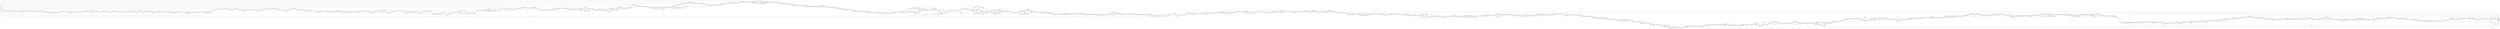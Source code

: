 digraph {
	graph [rankdir=LR]
	node [shape=rectangle]
	2 -> 33 [label=3344]
	33 -> 54 [label=2559]
	33 -> 10377 [label=37443]
	54 -> 55 [label=40002]
	55 -> 60 [label=39270]
	55 -> 76 [label=732]
	60 -> 72 [label=2921]
	60 -> 81 [label=36658]
	72 -> 76 [label=2920]
	72 -> 93 [label=1]
	76 -> 81 [label=3652]
	81 -> 84 [label=40310]
	84 -> 93 [label=40308]
	84 -> 108 [label=2]
	93 -> 108 [label=3342]
	93 -> 114 [label=36967]
	108 -> 114 [label=3344]
	114 -> 117 [label=40311]
	117 -> 120 [label=3344]
	117 -> 12217 [label=36967]
	120 -> 151 [label=3342]
	120 -> 12217 [label=2]
	151 -> 159 [label=40311]
	159 -> 160 [label=3344]
	159 -> 10390 [label=36967]
	160 -> 168 [label=3342]
	160 -> 192 [label=2]
	168 -> 189 [label=2559]
	168 -> 10390 [label=783]
	189 -> 192 [label=40308]
	192 -> 206 [label=40310]
	206 -> 207 [label=3341]
	206 -> 12260 [label=36969]
	207 -> 227 [label=3342]
	227 -> 237 [label=3344]
	237 -> 249 [label=3294]
	237 -> 258 [label=50]
	249 -> 252 [label=40261]
	252 -> 258 [label=3291]
	252 -> 273 [label=36967]
	252 -> 285 [label=3]
	258 -> 264 [label=3341]
	264 -> 273 [label=3340]
	264 -> 15288 [label=1]
	273 -> 276 [label=40307]
	276 -> 285 [label=40305]
	276 -> 15288 [label=2]
	285 -> 297 [label=40308]
	297 -> 330 [label=40311]
	330 -> 351 [label=3734]
	330 -> 18946 [label=36577]
	351 -> 393 [label=40311]
	393 -> 405 [label=3425]
	393 -> 414 [label=36886]
	405 -> 414 [label=3424]
	405 -> 426 [label=1]
	414 -> 426 [label=3424]
	414 -> 435 [label=36886]
	426 -> 435 [label=3372]
	426 -> 10438 [label=53]
	435 -> 438 [label=40258]
	438 -> 459 [label=2560]
	438 -> 12315 [label=37698]
	459 -> 465 [label=40228]
	465 -> 466 [label=40311]
	466 -> 1 [label=2]
	466 -> 480 [label=40309]
	480 -> 502 [label=40000]
	480 -> 19630 [label=309]
	502 -> 531 [label=40309]
	531 -> 546 [label=3338]
	531 -> 12344 [label=36971]
	546 -> 567 [label=2559]
	546 -> 10455 [label=779]
	567 -> 582 [label=40309]
	582 -> 597 [label=2562]
	582 -> 603 [label=37747]
	597 -> 603 [label=2559]
	597 -> 618 [label=3]
	603 -> 615 [label=40306]
	615 -> 618 [label=3339]
	615 -> 636 [label=36967]
	618 -> 636 [label=3342]
	636 -> 657 [label=40309]
	657 -> 660 [label=3342]
	657 -> 10495 [label=36967]
	660 -> 672 [label=2613]
	660 -> 10498 [label=729]
	672 -> 693 [label=2559]
	672 -> 10495 [label=54]
	693 -> 708 [label=2562]
	708 -> 714 [label=2612]
	714 -> 732 [label=39579]
	732 -> 741 [label=2613]
	732 -> 767 [label=36967]
	741 -> 767 [label=3342]
	767 -> 896 [label=40309]
	896 -> 932 [label=39526]
	896 -> 10554 [label=783]
	932 -> 935 [label=40306]
	935 -> 947 [label=3339]
	935 -> 12479 [label=36967]
	947 -> 956 [label=3342]
	956 -> 977 [label=3342]
	956 -> 12499 [label=36658]
	977 -> 980 [label=40309]
	980 -> 1007 [label=39526]
	980 -> 10585 [label=783]
	1007 -> 1016 [label=40309]
	1016 -> 1037 [label=2559]
	1016 -> 10591 [label=37020]
	1016 -> 15384 [label=730]
	1037 -> 1043 [label=40259]
	1043 -> 1064 [label=40309]
	1064 -> 1085 [label=3292]
	1064 -> 10617 [label=37017]
	1085 -> 1106 [label=3342]
	1106 -> 1127 [label=2609]
	1106 -> 15404 [label=733]
	1127 -> 1133 [label=3342]
	1133 -> 1154 [label=2559]
	1133 -> 10634 [label=783]
	1154 -> 1175 [label=39576]
	1175 -> 1208 [label=3342]
	1175 -> 12619 [label=36967]
	1208 -> 1214 [label=40309]
	1214 -> 1247 [label=3342]
	1214 -> 1271 [label=36967]
	1247 -> 1268 [label=3292]
	1247 -> 10671 [label=50]
	1268 -> 1271 [label=3342]
	1271 -> 1280 [label=40309]
	1280 -> 1304 [label=3342]
	1280 -> 12698 [label=36967]
	1304 -> 1331 [label=40309]
	1331 -> 1352 [label=3342]
	1331 -> 12718 [label=36967]
	1352 -> 1358 [label=39526]
	1352 -> 1373 [label=783]
	1358 -> 1373 [label=2559]
	1358 -> 1379 [label=36967]
	1373 -> 1379 [label=3342]
	1379 -> 1383 [label=40309]
	1383 -> 1391 [label=40228]
	1383 -> 12773 [label=81]
	1391 -> 1394 [label=3342]
	1391 -> 12776 [label=36886]
	1394 -> 1428 [label=2612]
	1394 -> 12773 [label=730]
	1428 -> 1430 [label=40309]
	1430 -> 1451 [label=40306]
	1430 -> 15772 [label=3]
	1451 -> 1463 [label=40309]
	1463 -> 1484 [label=40259]
	1463 -> 10711 [label=50]
	1484 -> 1490 [label=40309]
	1490 -> 1508 [label=40228]
	1490 -> 1511 [label=81]
	1508 -> 1511 [label=2559]
	1508 -> 10729 [label=37669]
	1511 -> 1529 [label=2559]
	1511 -> 1601 [label=81]
	1529 -> 1547 [label=39495]
	1529 -> 1550 [label=2]
	1547 -> 1550 [label=40226]
	1550 -> 1571 [label=40228]
	1571 -> 1592 [label=3651]
	1571 -> 19035 [label=36577]
	1592 -> 1601 [label=40228]
	1601 -> 1607 [label=40309]
	1607 -> 1 [label=50]
	1607 -> 1610 [label=40259]
	1610 -> 1631 [label=3292]
	1610 -> 12911 [label=36967]
	1631 -> 1643 [label=40259]
	1643 -> 1646 [label=40178]
	1643 -> 12932 [label=81]
	1646 -> 1649 [label=39447]
	1646 -> 12935 [label=731]
	1649 -> 1670 [label=2559]
	1649 -> 12932 [label=36888]
	1670 -> 1679 [label=40178]
	1670 -> 12958 [label=81]
	1679 -> 1700 [label=2559]
	1679 -> 12958 [label=37619]
	1700 -> 1703 [label=40259]
	1703 -> 1712 [label=40177]
	1703 -> 12969 [label=82]
	1712 -> 1724 [label=3291]
	1712 -> 12998 [label=36886]
	1724 -> 1733 [label=3292]
	1733 -> 1739 [label=3373]
	1739 -> 1778 [label=3292]
	1739 -> 12998 [label=81]
	1778 -> 1799 [label=40259]
	1799 -> 1844 [label=3292]
	1799 -> 13054 [label=36967]
	1844 -> 1865 [label=40178]
	1844 -> 13097 [label=81]
	1865 -> 1892 [label=40178]
	1865 -> 13136 [label=81]
	1892 -> 1901 [label=3292]
	1892 -> 13136 [label=36886]
	1901 -> 1910 [label=2560]
	1901 -> 1922 [label=732]
	1910 -> 1 [label=1]
	1910 -> 1913 [label=2559]
	1913 -> 1922 [label=39445]
	1922 -> 1946 [label=40177]
	1946 -> 1961 [label=40258]
	1961 -> 1982 [label=40177]
	1961 -> 2042 [label=81]
	1982 -> 2003 [label=3291]
	1982 -> 19143 [label=36886]
	2003 -> 2009 [label=40177]
	2009 -> 2014 [label=3291]
	2009 -> 13275 [label=36886]
	2014 -> 2035 [label=3290]
	2014 -> 18744 [label=1]
	2035 -> 2042 [label=3291]
	2042 -> 2063 [label=2559]
	2042 -> 13260 [label=813]
	2063 -> 2087 [label=3291]
	2087 -> 2120 [label=2559]
	2087 -> 13308 [label=732]
	2120 -> 2123 [label=3291]
	2123 -> 2144 [label=2559]
	2123 -> 15876 [label=732]
	2144 -> 2153 [label=3291]
	2153 -> 2181 [label=2559]
	2153 -> 2189 [label=732]
	2181 -> 2189 [label=39526]
	2189 -> 2201 [label=40258]
	2201 -> 2222 [label=39526]
	2201 -> 15931 [label=732]
	2222 -> 2225 [label=40258]
	2225 -> 2246 [label=2559]
	2225 -> 2249 [label=36967]
	2225 -> 15951 [label=732]
	2246 -> 2249 [label=3291]
	2249 -> 2250 [label=40258]
	2250 -> 2258 [label=3291]
	2250 -> 13439 [label=36967]
	2258 -> 2279 [label=2559]
	2258 -> 13439 [label=732]
	2279 -> 2292 [label=39868]
	2292 -> 2300 [label=40258]
	2300 -> 2369 [label=2559]
	2300 -> 13465 [label=37699]
	2369 -> 2375 [label=39868]
	2375 -> 2411 [label=3291]
	2375 -> 13540 [label=36577]
	2411 -> 2454 [label=40258]
	2454 -> 2465 [label=39949]
	2454 -> 13613 [label=309]
	2465 -> 2489 [label=3291]
	2465 -> 2492 [label=36658]
	2489 -> 2492 [label=2559]
	2489 -> 13613 [label=732]
	2492 -> 2513 [label=2559]
	2492 -> 13613 [label=36658]
	2513 -> 2540 [label=40258]
	2540 -> 2564 [label=2559]
	2540 -> 13636 [label=37699]
	2564 -> 2567 [label=40257]
	2567 -> 2573 [label=39948]
	2567 -> 2588 [label=309]
	2573 -> 2579 [label=39867]
	2573 -> 13659 [label=81]
	2579 -> 2582 [label=3290]
	2579 -> 13659 [label=36577]
	2582 -> 2588 [label=3291]
	2588 -> 2600 [label=3600]
	2600 -> 2621 [label=40258]
	2621 -> 2633 [label=39949]
	2621 -> 2645 [label=309]
	2633 -> 2639 [label=3291]
	2633 -> 13667 [label=36658]
	2639 -> 2645 [label=2559]
	2639 -> 2660 [label=732]
	2645 -> 2654 [label=2868]
	2654 -> 2660 [label=2868]
	2654 -> 13714 [label=81]
	2660 -> 2663 [label=3600]
	2663 -> 2672 [label=40176]
	2663 -> 16061 [label=1]
	2672 -> 2678 [label=3290]
	2672 -> 13714 [label=36886]
	2678 -> 2714 [label=2559]
	2678 -> 16061 [label=731]
	2714 -> 2717 [label=40258]
	2717 -> 2738 [label=39445]
	2717 -> 13749 [label=813]
	2738 -> 2786 [label=40257]
	2786 -> 2787 [label=3290]
	2786 -> 2834 [label=36967]
	2787 -> 1 [label=725]
	2787 -> 2792 [label=2565]
	2792 -> 1 [label=3]
	2792 -> 2834 [label=2562]
	2834 -> 2886 [label=39529]
	2886 -> 2930 [label=2562]
	2886 -> 13853 [label=36967]
	2930 -> 2939 [label=39529]
	2939 -> 2960 [label=2562]
	2939 -> 13873 [label=36967]
	2960 -> 3017 [label=39529]
	3017 -> 3050 [label=2562]
	3017 -> 13905 [label=36967]
	3050 -> 3056 [label=39529]
	3056 -> 3065 [label=39526]
	3056 -> 3086 [label=3]
	3065 -> 3086 [label=2559]
	3065 -> 3095 [label=36967]
	3086 -> 3095 [label=2562]
	3095 -> 3111 [label=39529]
	3111 -> 3132 [label=39448]
	3111 -> 13954 [label=81]
	3132 -> 3140 [label=39529]
	3140 -> 3155 [label=39217]
	3140 -> 3164 [label=312]
	3155 -> 3164 [label=2640]
	3155 -> 3176 [label=36577]
	3164 -> 3176 [label=2952]
	3176 -> 3182 [label=39529]
	3182 -> 3203 [label=2562]
	3182 -> 13974 [label=390]
	3182 -> 3212 [label=36577]
	3203 -> 3212 [label=2952]
	3212 -> 3255 [label=39529]
	3255 -> 3269 [label=2952]
	3255 -> 3276 [label=36577]
	3269 -> 3276 [label=2949]
	3269 -> 3290 [label=3]
	3276 -> 3290 [label=39526]
	3290 -> 3353 [label=39529]
	3353 -> 3355 [label=39220]
	3353 -> 3374 [label=309]
	3355 -> 1 [label=81]
	3355 -> 3374 [label=39139]
	3374 -> 3398 [label=39448]
	3398 -> 3419 [label=2559]
	3398 -> 16173 [label=36889]
	3419 -> 3503 [label=39448]
	3503 -> 3524 [label=39445]
	3503 -> 16193 [label=3]
	3524 -> 3536 [label=39448]
	3536 -> 3548 [label=39445]
	3536 -> 3569 [label=3]
	3548 -> 3569 [label=2868]
	3548 -> 19376 [label=36577]
	3569 -> 3633 [label=39448]
	3633 -> 3654 [label=39447]
	3633 -> 18804 [label=1]
	3654 -> 3719 [label=39448]
	3719 -> 3740 [label=2562]
	3719 -> 19396 [label=36886]
	3740 -> 3749 [label=39448]
	3749 -> 3791 [label=2559]
	3749 -> 16228 [label=36889]
	3791 -> 3809 [label=39448]
	3809 -> 3812 [label=39445]
	3809 -> 3830 [label=3]
	3812 -> 3830 [label=2559]
	3812 -> 3833 [label=36886]
	3830 -> 3833 [label=2562]
	3833 -> 3848 [label=39448]
	3848 -> 3854 [label=39445]
	3848 -> 16298 [label=3]
	3854 -> 3869 [label=2559]
	3854 -> 3875 [label=36886]
	3869 -> 3875 [label=2560]
	3875 -> 3881 [label=39446]
	3881 -> 3884 [label=39448]
	3884 -> 3905 [label=2559]
	3884 -> 16338 [label=36889]
	3905 -> 3917 [label=39448]
	3917 -> 3965 [label=39445]
	3917 -> 16385 [label=3]
	3965 -> 3968 [label=39448]
	3968 -> 3974 [label=39445]
	3968 -> 16406 [label=3]
	3974 -> 3995 [label=2559]
	3974 -> 16406 [label=36886]
	3995 -> 4007 [label=39448]
	4007 -> 4028 [label=2559]
	4007 -> 16431 [label=36889]
	4028 -> 4034 [label=39448]
	4034 -> 4055 [label=2559]
	4034 -> 16451 [label=36889]
	4055 -> 4067 [label=39448]
	4067 -> 4090 [label=39445]
	4067 -> 16456 [label=3]
	4090 -> 1 [label=36573]
	4090 -> 4100 [label=2872]
	4100 -> 4101 [label=2868]
	4100 -> 1 [label=4]
	4101 -> 4114 [label=2559]
	4101 -> 19776 [label=309]
	4114 -> 4233 [label=2868]
	4233 -> 4274 [label=2559]
	4233 -> 19816 [label=309]
	4274 -> 4294 [label=2868]
	4294 -> 4334 [label=2559]
	4294 -> 19855 [label=309]
	4334 -> 4346 [label=2868]
	4346 -> 4367 [label=2559]
	4346 -> 19875 [label=309]
	4367 -> 4461 [label=2868]
	4461 -> 1 [label=309]
	4461 -> 5982 [label=2559]
	5982 -> 1 [label=2559]
	5983 -> 5997 [label=52]
	5997 -> 6039 [label=50]
	5997 -> 17236 [label=2]
	6039 -> 6051 [label=52]
	6051 -> 6072 [label=50]
	6051 -> 17256 [label=2]
	6072 -> 6091 [label=52]
	6091 -> 6113 [label=50]
	6091 -> 17297 [label=2]
	6113 -> 6213 [label=52]
	6213 -> 6258 [label=50]
	6213 -> 17341 [label=2]
	6258 -> 6282 [label=52]
	6282 -> 6318 [label=50]
	6282 -> 13975 [label=2]
	6318 -> 6319 [label=53]
	6319 -> 6340 [label=52]
	6319 -> 14026 [label=1]
	6340 -> 6348 [label=53]
	6348 -> 6369 [label=50]
	6348 -> 14033 [label=3]
	6369 -> 6376 [label=52]
	6376 -> 6420 [label=53]
	6420 -> 6441 [label=50]
	6420 -> 14073 [label=3]
	6441 -> 6456 [label=53]
	6456 -> 6477 [label=50]
	6456 -> 14093 [label=3]
	6477 -> 6531 [label=53]
	6531 -> 6552 [label=50]
	6531 -> 14113 [label=3]
	6552 -> 6637 [label=53]
	6637 -> 6658 [label=50]
	6637 -> 14133 [label=3]
	6658 -> 6691 [label=53]
	6691 -> 6712 [label=50]
	6691 -> 14153 [label=3]
	6712 -> 6733 [label=53]
	6733 -> 6772 [label=52]
	6733 -> 14204 [label=1]
	6772 -> 6793 [label=50]
	6772 -> 14204 [label=2]
	6793 -> 6823 [label=50]
	6793 -> 14241 [label=3]
	6823 -> 6856 [label=50]
	6823 -> 14268 [label=3]
	6856 -> 6865 [label=51]
	6865 -> 6871 [label=50]
	6865 -> 14294 [label=1]
	6871 -> 6874 [label=52]
	6874 -> 6913 [label=50]
	6874 -> 14294 [label=2]
	6913 -> 6952 [label=53]
	6952 -> 6961 [label=51]
	6952 -> 6979 [label=2]
	6961 -> 6979 [label=50]
	6961 -> 14398 [label=1]
	6979 -> 7009 [label=52]
	7009 -> 7045 [label=50]
	7009 -> 14398 [label=2]
	7045 -> 7054 [label=53]
	7054 -> 7075 [label=50]
	7054 -> 14423 [label=1]
	7054 -> 17474 [label=2]
	7075 -> 7084 [label=53]
	7084 -> 7105 [label=51]
	7084 -> 17494 [label=2]
	7105 -> 7111 [label=53]
	7111 -> 7126 [label=52]
	7111 -> 14426 [label=1]
	7126 -> 7147 [label=50]
	7126 -> 14444 [label=2]
	7147 -> 7163 [label=54]
	7163 -> 7168 [label=779]
	7168 -> 7222 [label=782]
	7222 -> 7249 [label=781]
	7222 -> 7286 [label=1]
	7249 -> 7286 [label=779]
	7249 -> 7294 [label=2]
	7286 -> 7291 [label=780]
	7291 -> 7294 [label=779]
	7291 -> 7312 [label=1]
	7294 -> 7312 [label=781]
	7312 -> 7333 [label=780]
	7312 -> 17563 [label=2]
	7333 -> 7334 [label=782]
	7334 -> 7339 [label=781]
	7334 -> 7372 [label=1]
	7339 -> 7360 [label=779]
	7339 -> 17583 [label=2]
	7360 -> 7363 [label=781]
	7363 -> 7372 [label=778]
	7363 -> 7384 [label=3]
	7372 -> 7384 [label=779]
	7384 -> 7441 [label=782]
	7441 -> 7456 [label=56]
	7441 -> 7462 [label=726]
	7456 -> 7462 [label=54]
	7456 -> 7498 [label=2]
	7462 -> 7471 [label=779]
	7462 -> 14490 [label=1]
	7471 -> 7492 [label=50]
	7471 -> 14490 [label=729]
	7492 -> 7498 [label=780]
	7498 -> 7501 [label=781]
	7498 -> 14507 [label=1]
	7501 -> 7510 [label=779]
	7501 -> 7537 [label=2]
	7510 -> 7531 [label=50]
	7510 -> 14507 [label=729]
	7531 -> 7537 [label=780]
	7537 -> 7573 [label=782]
	7573 -> 7597 [label=780]
	7573 -> 17682 [label=2]
	7597 -> 7607 [label=782]
	7607 -> 7628 [label=50]
	7607 -> 14538 [label=732]
	7628 -> 7634 [label=782]
	7634 -> 7635 [label=780]
	7634 -> 14558 [label=2]
	7635 -> 7656 [label=50]
	7635 -> 14558 [label=730]
	7656 -> 7677 [label=780]
	7656 -> 17722 [label=2]
	7677 -> 7680 [label=782]
	7680 -> 7701 [label=780]
	7680 -> 17742 [label=2]
	7701 -> 7702 [label=782]
	7702 -> 7704 [label=780]
	7702 -> 17831 [label=2]
	7704 -> 7725 [label=54]
	7704 -> 19924 [label=726]
	7725 -> 7764 [label=780]
	7764 -> 7770 [label=55]
	7764 -> 17831 [label=725]
	7770 -> 7773 [label=54]
	7770 -> 17834 [label=1]
	7773 -> 7794 [label=50]
	7773 -> 14578 [label=4]
	7794 -> 7798 [label=54]
	7798 -> 7802 [label=782]
	7802 -> 7821 [label=780]
	7802 -> 7896 [label=2]
	7821 -> 7845 [label=776]
	7821 -> 18445 [label=4]
	7845 -> 7860 [label=780]
	7860 -> 7881 [label=50]
	7860 -> 14580 [label=730]
	7881 -> 7883 [label=54]
	7883 -> 7896 [label=779]
	7896 -> 7897 [label=779]
	7896 -> 7992 [label=2]
	7897 -> 7923 [label=780]
	7923 -> 7944 [label=50]
	7923 -> 14619 [label=730]
	7944 -> 7951 [label=54]
	7951 -> 7956 [label=55]
	7956 -> 7980 [label=780]
	7980 -> 7992 [label=775]
	7980 -> 14653 [label=5]
	7992 -> 7995 [label=777]
	7995 -> 8001 [label=775]
	7995 -> 8022 [label=2]
	8001 -> 8013 [label=778]
	8013 -> 8019 [label=779]
	8019 -> 8022 [label=780]
	8022 -> 8046 [label=782]
	8046 -> 8049 [label=777]
	8046 -> 14676 [label=5]
	8049 -> 8061 [label=775]
	8049 -> 18069 [label=2]
	8061 -> 8070 [label=50]
	8061 -> 14703 [label=725]
	8070 -> 8074 [label=56]
	8074 -> 8079 [label=57]
	8079 -> 8127 [label=54]
	8079 -> 14703 [label=3]
	8127 -> 8212 [label=50]
	8127 -> 10751 [label=812]
	8212 -> 8220 [label=863]
	8220 -> 8292 [label=50]
	8220 -> 10850 [label=813]
	8292 -> 8298 [label=859]
	8298 -> 8313 [label=863]
	8313 -> 8316 [label=55]
	8313 -> 10906 [label=808]
	8316 -> 8338 [label=50]
	8316 -> 14860 [label=5]
	8338 -> 8361 [label=55]
	8361 -> 8364 [label=138]
	8364 -> 8365 [label=55]
	8364 -> 10956 [label=808]
	8365 -> 8403 [label=53]
	8365 -> 10983 [label=2]
	8403 -> 8406 [label=778]
	8406 -> 8418 [label=50]
	8406 -> 8427 [label=728]
	8418 -> 8427 [label=52]
	8427 -> 8430 [label=780]
	8430 -> 8433 [label=863]
	8433 -> 8448 [label=780]
	8433 -> 8454 [label=83]
	8448 -> 8452 [label=782]
	8452 -> 8454 [label=783]
	8454 -> 8460 [label=866]
	8460 -> 8473 [label=860]
	8460 -> 8481 [label=6]
	8473 -> 8481 [label=134]
	8473 -> 15539 [label=726]
	8481 -> 8491 [label=57]
	8481 -> 11054 [label=83]
	8491 -> 8523 [label=51]
	8491 -> 15539 [label=6]
	8523 -> 8529 [label=50]
	8523 -> 8545 [label=1]
	8529 -> 8532 [label=865]
	8532 -> 8537 [label=782]
	8532 -> 11304 [label=83]
	8537 -> 8545 [label=50]
	8537 -> 8560 [label=732]
	8545 -> 8560 [label=51]
	8560 -> 8581 [label=777]
	8560 -> 15589 [label=6]
	8581 -> 8602 [label=783]
	8602 -> 8755 [label=37443]
	8755 -> 8776 [label=783]
	8755 -> 11550 [label=36660]
	8776 -> 8779 [label=37443]
	8779 -> 8785 [label=37441]
	8779 -> 11565 [label=2]
	8785 -> 8806 [label=50]
	8785 -> 11565 [label=37391]
	8806 -> 8833 [label=37443]
	8833 -> 8854 [label=37752]
	8854 -> 8869 [label=1092]
	8854 -> 11615 [label=36660]
	8869 -> 8905 [label=783]
	8869 -> 11615 [label=309]
	8905 -> 8923 [label=50]
	8905 -> 14929 [label=733]
	8923 -> 8926 [label=36710]
	8926 -> 8936 [label=37020]
	8936 -> 9040 [label=37752]
	9040 -> 9070 [label=50]
	9040 -> 11667 [label=37702]
	9070 -> 9124 [label=37752]
	9124 -> 9145 [label=783]
	9124 -> 11687 [label=36969]
	9145 -> 9154 [label=37752]
	9154 -> 9169 [label=783]
	9154 -> 11708 [label=36969]
	9169 -> 9190 [label=50]
	9169 -> 11708 [label=733]
	9190 -> 9253 [label=37752]
	9253 -> 9274 [label=783]
	9253 -> 11725 [label=36969]
	9274 -> 9277 [label=37443]
	9277 -> 9301 [label=37752]
	9301 -> 9322 [label=37019]
	9301 -> 14971 [label=733]
	9322 -> 9343 [label=50]
	9322 -> 11762 [label=37702]
	9343 -> 9364 [label=37752]
	9364 -> 9385 [label=37749]
	9364 -> 18575 [label=3]
	9385 -> 9412 [label=37752]
	9412 -> 9421 [label=37749]
	9412 -> 9433 [label=3]
	9421 -> 9433 [label=780]
	9421 -> 9442 [label=36969]
	9433 -> 9442 [label=783]
	9442 -> 9448 [label=37752]
	9448 -> 9469 [label=37019]
	9448 -> 14991 [label=733]
	9469 -> 9486 [label=37752]
	9486 -> 9507 [label=50]
	9486 -> 11802 [label=37702]
	9507 -> 9525 [label=37752]
	9525 -> 9527 [label=37019]
	9525 -> 15005 [label=733]
	9527 -> 9600 [label=50]
	9527 -> 11811 [label=36969]
	9600 -> 9602 [label=54]
	9602 -> 9623 [label=50]
	9602 -> 11878 [label=36664]
	9623 -> 9626 [label=52]
	9626 -> 9665 [label=50]
	9626 -> 11921 [label=2]
	9665 -> 9670 [label=783]
	9670 -> 9671 [label=782]
	9670 -> 15125 [label=1]
	9671 -> 9672 [label=776]
	9671 -> 15125 [label=6]
	9672 -> 9704 [label=50]
	9672 -> 11962 [label=726]
	9704 -> 9717 [label=37752]
	9717 -> 11978 [label=37694]
	9717 -> 9738 [label=50]
	9717 -> 15129 [label=8]
	9738 -> 9747 [label=775]
	9747 -> 9751 [label=783]
	9751 -> 9773 [label=37752]
	9773 -> 9778 [label=783]
	9773 -> 12031 [label=36969]
	9778 -> 9799 [label=50]
	9778 -> 15167 [label=733]
	9799 -> 9801 [label=37748]
	9801 -> 9804 [label=37023]
	9801 -> 9822 [label=725]
	9804 -> 9812 [label=36942]
	9804 -> 9825 [label=81]
	9812 -> 9822 [label=36946]
	9822 -> 9825 [label=37671]
	9825 -> 9841 [label=37752]
	9841 -> 9843 [label=37027]
	9841 -> 12074 [label=725]
	9843 -> 9864 [label=51]
	9843 -> 12074 [label=36976]
	9864 -> 9865 [label=37752]
	9865 -> 9886 [label=783]
	9865 -> 12095 [label=36969]
	9886 -> 10212 [label=37752]
	10212 -> 10218 [label=785]
	10212 -> 12116 [label=36967]
	10218 -> 10239 [label=782]
	10218 -> 15207 [label=1]
	10218 -> 12116 [label=2]
	10239 -> 10260 [label=37747]
	10239 -> 15227 [label=5]
	10260 -> 10263 [label=37752]
	10263 -> 10281 [label=37750]
	10263 -> 10284 [label=2]
	10281 -> 10284 [label=37749]
	10281 -> 10302 [label=1]
	10284 -> 10302 [label=37751]
	10302 -> 10356 [label=37752]
	10356 -> 2 [label=785]
	10356 -> 12151 [label=36967]
	10377 -> 54 [label=37443]
	10390 -> 10395 [label=37750]
	10395 -> 189 [label=37749]
	10395 -> 207 [label=1]
	10438 -> 459 [label=37668]
	10455 -> 10464 [label=783]
	10464 -> 567 [label=37750]
	10495 -> 10498 [label=37021]
	10498 -> 10504 [label=37750]
	10504 -> 10510 [label=780]
	10504 -> 12425 [label=36967]
	10504 -> 693 [label=3]
	10510 -> 708 [label=50]
	10510 -> 12425 [label=730]
	10554 -> 932 [label=780]
	10554 -> 947 [label=3]
	10585 -> 1007 [label=783]
	10591 -> 1043 [label=50]
	10591 -> 1037 [label=36970]
	10617 -> 1085 [label=50]
	10617 -> 10638 [label=36967]
	10634 -> 10638 [label=50]
	10634 -> 1175 [label=733]
	10638 -> 1154 [label=37017]
	10671 -> 1268 [label=50]
	10711 -> 1484 [label=50]
	10729 -> 1529 [label=36938]
	10729 -> 1547 [label=731]
	10732 -> 8127 [label=808]
	10751 -> 10766 [label=813]
	10766 -> 10787 [label=83]
	10766 -> 14773 [label=730]
	10787 -> 10796 [label=809]
	10787 -> 10808 [label=4]
	10796 -> 10808 [label=808]
	10796 -> 10817 [label=1]
	10808 -> 10817 [label=812]
	10817 -> 8212 [label=813]
	10850 -> 10856 [label=812]
	10850 -> 14814 [label=1]
	10856 -> 10877 [label=81]
	10856 -> 14814 [label=731]
	10877 -> 10880 [label=813]
	10880 -> 8292 [label=83]
	10880 -> 14839 [label=726]
	10880 -> 8298 [label=4]
	10906 -> 10927 [label=83]
	10906 -> 20030 [label=725]
	10927 -> 10930 [label=808]
	10930 -> 8361 [label=83]
	10930 -> 8364 [label=725]
	10956 -> 10959 [label=806]
	10956 -> 10977 [label=2]
	10959 -> 10977 [label=81]
	10959 -> 8403 [label=725]
	10977 -> 10983 [label=83]
	10983 -> 10989 [label=85]
	10989 -> 8430 [label=83]
	10989 -> 8418 [label=2]
	11054 -> 8529 [label=815]
	11304 -> 11325 [label=81]
	11304 -> 18134 [label=2]
	11325 -> 11395 [label=83]
	11395 -> 11403 [label=36656]
	11403 -> 11424 [label=81]
	11403 -> 18145 [label=36575]
	11424 -> 11482 [label=36660]
	11482 -> 11503 [label=83]
	11482 -> 18836 [label=36577]
	11503 -> 8602 [label=36660]
	11550 -> 8776 [label=36660]
	11565 -> 8806 [label=37393]
	11615 -> 11618 [label=36969]
	11618 -> 8923 [label=36660]
	11618 -> 14935 [label=309]
	11667 -> 9070 [label=37702]
	11687 -> 9145 [label=36969]
	11708 -> 9190 [label=37702]
	11725 -> 9274 [label=36660]
	11725 -> 9277 [label=309]
	11762 -> 9343 [label=37702]
	11802 -> 9507 [label=37702]
	11811 -> 11844 [label=81]
	11811 -> 18177 [label=36888]
	11844 -> 11845 [label=390]
	11845 -> 11848 [label=392]
	11848 -> 11850 [label=1124]
	11850 -> 11870 [label=392]
	11850 -> 15042 [label=732]
	11870 -> 11872 [label=83]
	11870 -> 11890 [label=309]
	11872 -> 9602 [label=36660]
	11878 -> 11890 [label=37393]
	11890 -> 11891 [label=37702]
	11891 -> 11892 [label=37700]
	11891 -> 9623 [label=2]
	11892 -> 11899 [label=37697]
	11892 -> 15079 [label=3]
	11899 -> 11900 [label=37693]
	11899 -> 18904 [label=4]
	11900 -> 11909 [label=36654]
	11900 -> 15075 [label=730]
	11900 -> 18905 [label=309]
	11909 -> 11921 [label=81]
	11909 -> 18904 [label=36573]
	11921 -> 11927 [label=83]
	11927 -> 11930 [label=81]
	11927 -> 18253 [label=2]
	11930 -> 11934 [label=36967]
	11934 -> 11955 [label=81]
	11934 -> 18253 [label=36886]
	11955 -> 11962 [label=36969]
	11962 -> 11966 [label=37695]
	11966 -> 9704 [label=37702]
	11978 -> 11981 [label=36969]
	11978 -> 9738 [label=725]
	11981 -> 12002 [label=36967]
	11981 -> 18279 [label=2]
	12002 -> 9751 [label=36969]
	12031 -> 9799 [label=37698]
	12074 -> 9864 [label=37701]
	12095 -> 9886 [label=36969]
	12116 -> 10239 [label=36969]
	12151 -> 33 [label=36658]
	12151 -> 60 [label=309]
	12217 -> 151 [label=36969]
	12260 -> 249 [label=36967]
	12260 -> 227 [label=2]
	12315 -> 465 [label=83]
	12315 -> 10438 [label=37615]
	12344 -> 10464 [label=36967]
	12344 -> 10455 [label=4]
	12425 -> 12428 [label=36968]
	12425 -> 741 [label=729]
	12428 -> 714 [label=36967]
	12428 -> 732 [label=1]
	12479 -> 956 [label=36658]
	12479 -> 12499 [label=309]
	12499 -> 977 [label=36967]
	12619 -> 1208 [label=36967]
	12698 -> 1304 [label=36967]
	12718 -> 1352 [label=36967]
	12773 -> 12776 [label=811]
	12776 -> 1428 [label=37697]
	12911 -> 1631 [label=36967]
	12932 -> 12935 [label=36969]
	12935 -> 1670 [label=37700]
	12958 -> 1700 [label=37700]
	12969 -> 1733 [label=81]
	12969 -> 1724 [label=1]
	12998 -> 13022 [label=81]
	12998 -> 19087 [label=36886]
	13022 -> 1778 [label=36967]
	13054 -> 13075 [label=81]
	13054 -> 19107 [label=36886]
	13075 -> 1844 [label=36967]
	13097 -> 1865 [label=81]
	13136 -> 13139 [label=36967]
	13139 -> 1946 [label=81]
	13139 -> 1913 [label=36886]
	13260 -> 13275 [label=81]
	13260 -> 2063 [label=732]
	13275 -> 13308 [label=36967]
	13308 -> 13326 [label=37699]
	13326 -> 2181 [label=36967]
	13326 -> 2120 [label=732]
	13439 -> 2292 [label=390]
	13439 -> 2279 [label=37309]
	13465 -> 13486 [label=390]
	13465 -> 15976 [label=37309]
	13486 -> 13502 [label=1122]
	13502 -> 13540 [label=390]
	13502 -> 15998 [label=732]
	13540 -> 2411 [label=36967]
	13613 -> 2513 [label=37699]
	13636 -> 2564 [label=37698]
	13636 -> 2582 [label=1]
	13659 -> 2600 [label=36658]
	13667 -> 2654 [label=81]
	13667 -> 2663 [label=36577]
	13714 -> 13735 [label=36967]
	13735 -> 2714 [label=37699]
	13749 -> 1 [label=1]
	13749 -> 2738 [label=812]
	13853 -> 2930 [label=36967]
	13873 -> 2960 [label=36967]
	13905 -> 3050 [label=36967]
	13954 -> 3132 [label=81]
	13974 -> 3203 [label=390]
	13975 -> 6318 [label=3]
	14026 -> 6340 [label=1]
	14033 -> 6376 [label=1]
	14033 -> 6369 [label=2]
	14073 -> 6441 [label=3]
	14093 -> 6477 [label=3]
	14113 -> 6552 [label=3]
	14133 -> 6658 [label=3]
	14153 -> 6712 [label=3]
	14204 -> 6793 [label=3]
	14241 -> 6823 [label=3]
	14268 -> 6856 [label=1]
	14268 -> 6871 [label=2]
	14294 -> 6913 [label=3]
	14398 -> 7045 [label=3]
	14423 -> 7075 [label=1]
	14426 -> 14444 [label=2]
	14444 -> 7147 [label=4]
	14490 -> 7492 [label=730]
	14507 -> 7531 [label=730]
	14538 -> 7628 [label=732]
	14558 -> 7656 [label=732]
	14578 -> 7794 [label=4]
	14580 -> 14594 [label=5]
	14580 -> 7883 [label=725]
	14594 -> 7897 [label=1]
	14594 -> 7881 [label=4]
	14619 -> 7951 [label=1]
	14619 -> 18456 [label=729]
	14653 -> 8013 [label=1]
	14653 -> 18470 [label=4]
	14676 -> 8074 [label=1]
	14676 -> 18069 [label=4]
	14703 -> 14724 [label=728]
	14724 -> 10751 [label=1]
	14724 -> 10732 [label=727]
	14773 -> 10787 [label=730]
	14814 -> 10877 [label=732]
	14839 -> 8292 [label=726]
	14860 -> 8338 [label=5]
	14929 -> 14935 [label=1]
	14929 -> 8936 [label=732]
	14935 -> 8926 [label=310]
	14971 -> 9322 [label=733]
	14991 -> 9469 [label=733]
	15005 -> 15026 [label=1]
	15005 -> 15628 [label=732]
	15026 -> 15038 [label=7]
	15038 -> 11848 [label=732]
	15042 -> 15046 [label=733]
	15046 -> 11878 [label=729]
	15046 -> 9600 [label=4]
	15075 -> 15079 [label=5]
	15075 -> 15097 [label=725]
	15079 -> 15097 [label=8]
	15097 -> 9665 [label=733]
	15125 -> 11966 [label=7]
	15129 -> 15150 [label=4]
	15129 -> 18651 [label=4]
	15150 -> 9747 [label=8]
	15167 -> 9812 [label=4]
	15167 -> 12031 [label=729]
	15207 -> 10239 [label=1]
	15227 -> 10260 [label=5]
	15288 -> 297 [label=3]
	15384 -> 1037 [label=730]
	15404 -> 1127 [label=733]
	15539 -> 11054 [label=732]
	15589 -> 8581 [label=6]
	15628 -> 15635 [label=7]
	15628 -> 15038 [label=725]
	15635 -> 15026 [label=6]
	15635 -> 15042 [label=1]
	15772 -> 1451 [label=3]
	15876 -> 2144 [label=732]
	15931 -> 2222 [label=732]
	15951 -> 2246 [label=732]
	15976 -> 13486 [label=732]
	15976 -> 15998 [label=36577]
	15998 -> 2369 [label=37309]
	16061 -> 13735 [label=732]
	16173 -> 3419 [label=36889]
	16193 -> 3524 [label=3]
	16228 -> 16252 [label=3]
	16228 -> 19419 [label=36886]
	16252 -> 3791 [label=36889]
	16298 -> 3881 [label=2]
	16298 -> 3869 [label=1]
	16338 -> 3905 [label=36889]
	16385 -> 3965 [label=3]
	16406 -> 3995 [label=36889]
	16431 -> 4028 [label=36889]
	16451 -> 4055 [label=36889]
	16456 -> 1 [label=2]
	16456 -> 18816 [label=1]
	17195 -> 5983 [label=2]
	17236 -> 6039 [label=2]
	17256 -> 6072 [label=2]
	17297 -> 6113 [label=2]
	17341 -> 6258 [label=2]
	17474 -> 7075 [label=2]
	17494 -> 7105 [label=2]
	17563 -> 7333 [label=2]
	17583 -> 7360 [label=2]
	17682 -> 7597 [label=2]
	17722 -> 7677 [label=2]
	17742 -> 7701 [label=2]
	17831 -> 17834 [label=727]
	17834 -> 7798 [label=728]
	18069 -> 8070 [label=6]
	18134 -> 11325 [label=2]
	18145 -> 11424 [label=36579]
	18177 -> 11845 [label=2]
	18177 -> 18858 [label=36886]
	18253 -> 11955 [label=36888]
	18279 -> 12002 [label=2]
	18445 -> 7845 [label=4]
	18456 -> 7944 [label=4]
	18456 -> 7956 [label=725]
	18470 -> 8001 [label=3]
	18470 -> 8019 [label=1]
	18575 -> 9385 [label=3]
	18651 -> 15150 [label=4]
	18744 -> 2035 [label=1]
	18804 -> 3654 [label=1]
	18816 -> 1 [label=1]
	18836 -> 11503 [label=36577]
	18858 -> 11872 [label=36577]
	18858 -> 11844 [label=309]
	18904 -> 18905 [label=36577]
	18905 -> 11930 [label=36886]
	18946 -> 351 [label=36577]
	19035 -> 1592 [label=36577]
	19087 -> 13022 [label=36886]
	19107 -> 13075 [label=36886]
	19143 -> 2003 [label=36886]
	19376 -> 3569 [label=36577]
	19396 -> 3740 [label=36886]
	19419 -> 16252 [label=36886]
	19630 -> 502 [label=309]
	19776 -> 4114 [label=309]
	19816 -> 4274 [label=309]
	19855 -> 4334 [label=309]
	19875 -> 4367 [label=309]
	19924 -> 7725 [label=726]
	20030 -> 10927 [label=725]
	0 -> 2 [label=2559]
	0 -> 5983 [label=50]
	0 -> 10732 [label=81]
	0 -> 13975 [label=1]
	0 -> 8448 [label=2]
	0 -> 7168 [label=3]
	0 -> 8452 [label=1]
	0 -> 11395 [label=36573]
	0 -> 8833 [label=309]
	0 -> 18145 [label=4]
	0 -> 7163 [label=725]
	0 -> 17195 [label=2]
	0 -> 14426 [label=1]
}

